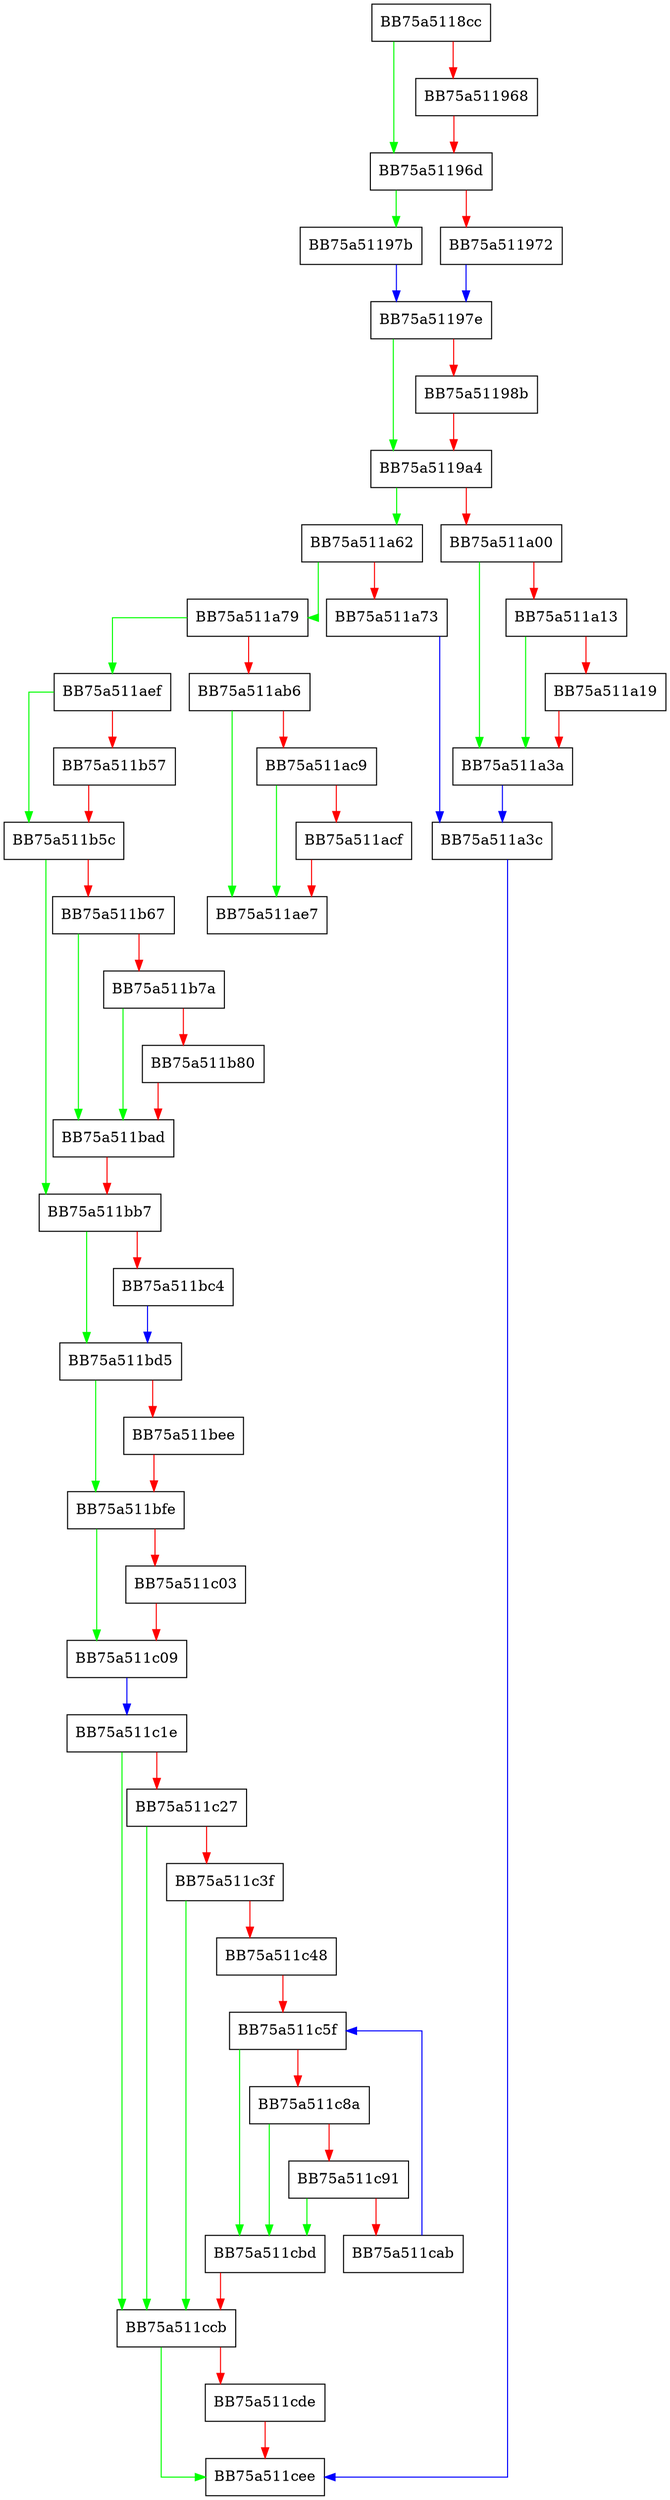 digraph CFileContentReader {
  node [shape="box"];
  graph [splines=ortho];
  BB75a5118cc -> BB75a51196d [color="green"];
  BB75a5118cc -> BB75a511968 [color="red"];
  BB75a511968 -> BB75a51196d [color="red"];
  BB75a51196d -> BB75a51197b [color="green"];
  BB75a51196d -> BB75a511972 [color="red"];
  BB75a511972 -> BB75a51197e [color="blue"];
  BB75a51197b -> BB75a51197e [color="blue"];
  BB75a51197e -> BB75a5119a4 [color="green"];
  BB75a51197e -> BB75a51198b [color="red"];
  BB75a51198b -> BB75a5119a4 [color="red"];
  BB75a5119a4 -> BB75a511a62 [color="green"];
  BB75a5119a4 -> BB75a511a00 [color="red"];
  BB75a511a00 -> BB75a511a3a [color="green"];
  BB75a511a00 -> BB75a511a13 [color="red"];
  BB75a511a13 -> BB75a511a3a [color="green"];
  BB75a511a13 -> BB75a511a19 [color="red"];
  BB75a511a19 -> BB75a511a3a [color="red"];
  BB75a511a3a -> BB75a511a3c [color="blue"];
  BB75a511a3c -> BB75a511cee [color="blue"];
  BB75a511a62 -> BB75a511a79 [color="green"];
  BB75a511a62 -> BB75a511a73 [color="red"];
  BB75a511a73 -> BB75a511a3c [color="blue"];
  BB75a511a79 -> BB75a511aef [color="green"];
  BB75a511a79 -> BB75a511ab6 [color="red"];
  BB75a511ab6 -> BB75a511ae7 [color="green"];
  BB75a511ab6 -> BB75a511ac9 [color="red"];
  BB75a511ac9 -> BB75a511ae7 [color="green"];
  BB75a511ac9 -> BB75a511acf [color="red"];
  BB75a511acf -> BB75a511ae7 [color="red"];
  BB75a511aef -> BB75a511b5c [color="green"];
  BB75a511aef -> BB75a511b57 [color="red"];
  BB75a511b57 -> BB75a511b5c [color="red"];
  BB75a511b5c -> BB75a511bb7 [color="green"];
  BB75a511b5c -> BB75a511b67 [color="red"];
  BB75a511b67 -> BB75a511bad [color="green"];
  BB75a511b67 -> BB75a511b7a [color="red"];
  BB75a511b7a -> BB75a511bad [color="green"];
  BB75a511b7a -> BB75a511b80 [color="red"];
  BB75a511b80 -> BB75a511bad [color="red"];
  BB75a511bad -> BB75a511bb7 [color="red"];
  BB75a511bb7 -> BB75a511bd5 [color="green"];
  BB75a511bb7 -> BB75a511bc4 [color="red"];
  BB75a511bc4 -> BB75a511bd5 [color="blue"];
  BB75a511bd5 -> BB75a511bfe [color="green"];
  BB75a511bd5 -> BB75a511bee [color="red"];
  BB75a511bee -> BB75a511bfe [color="red"];
  BB75a511bfe -> BB75a511c09 [color="green"];
  BB75a511bfe -> BB75a511c03 [color="red"];
  BB75a511c03 -> BB75a511c09 [color="red"];
  BB75a511c09 -> BB75a511c1e [color="blue"];
  BB75a511c1e -> BB75a511ccb [color="green"];
  BB75a511c1e -> BB75a511c27 [color="red"];
  BB75a511c27 -> BB75a511ccb [color="green"];
  BB75a511c27 -> BB75a511c3f [color="red"];
  BB75a511c3f -> BB75a511ccb [color="green"];
  BB75a511c3f -> BB75a511c48 [color="red"];
  BB75a511c48 -> BB75a511c5f [color="red"];
  BB75a511c5f -> BB75a511cbd [color="green"];
  BB75a511c5f -> BB75a511c8a [color="red"];
  BB75a511c8a -> BB75a511cbd [color="green"];
  BB75a511c8a -> BB75a511c91 [color="red"];
  BB75a511c91 -> BB75a511cbd [color="green"];
  BB75a511c91 -> BB75a511cab [color="red"];
  BB75a511cab -> BB75a511c5f [color="blue"];
  BB75a511cbd -> BB75a511ccb [color="red"];
  BB75a511ccb -> BB75a511cee [color="green"];
  BB75a511ccb -> BB75a511cde [color="red"];
  BB75a511cde -> BB75a511cee [color="red"];
}